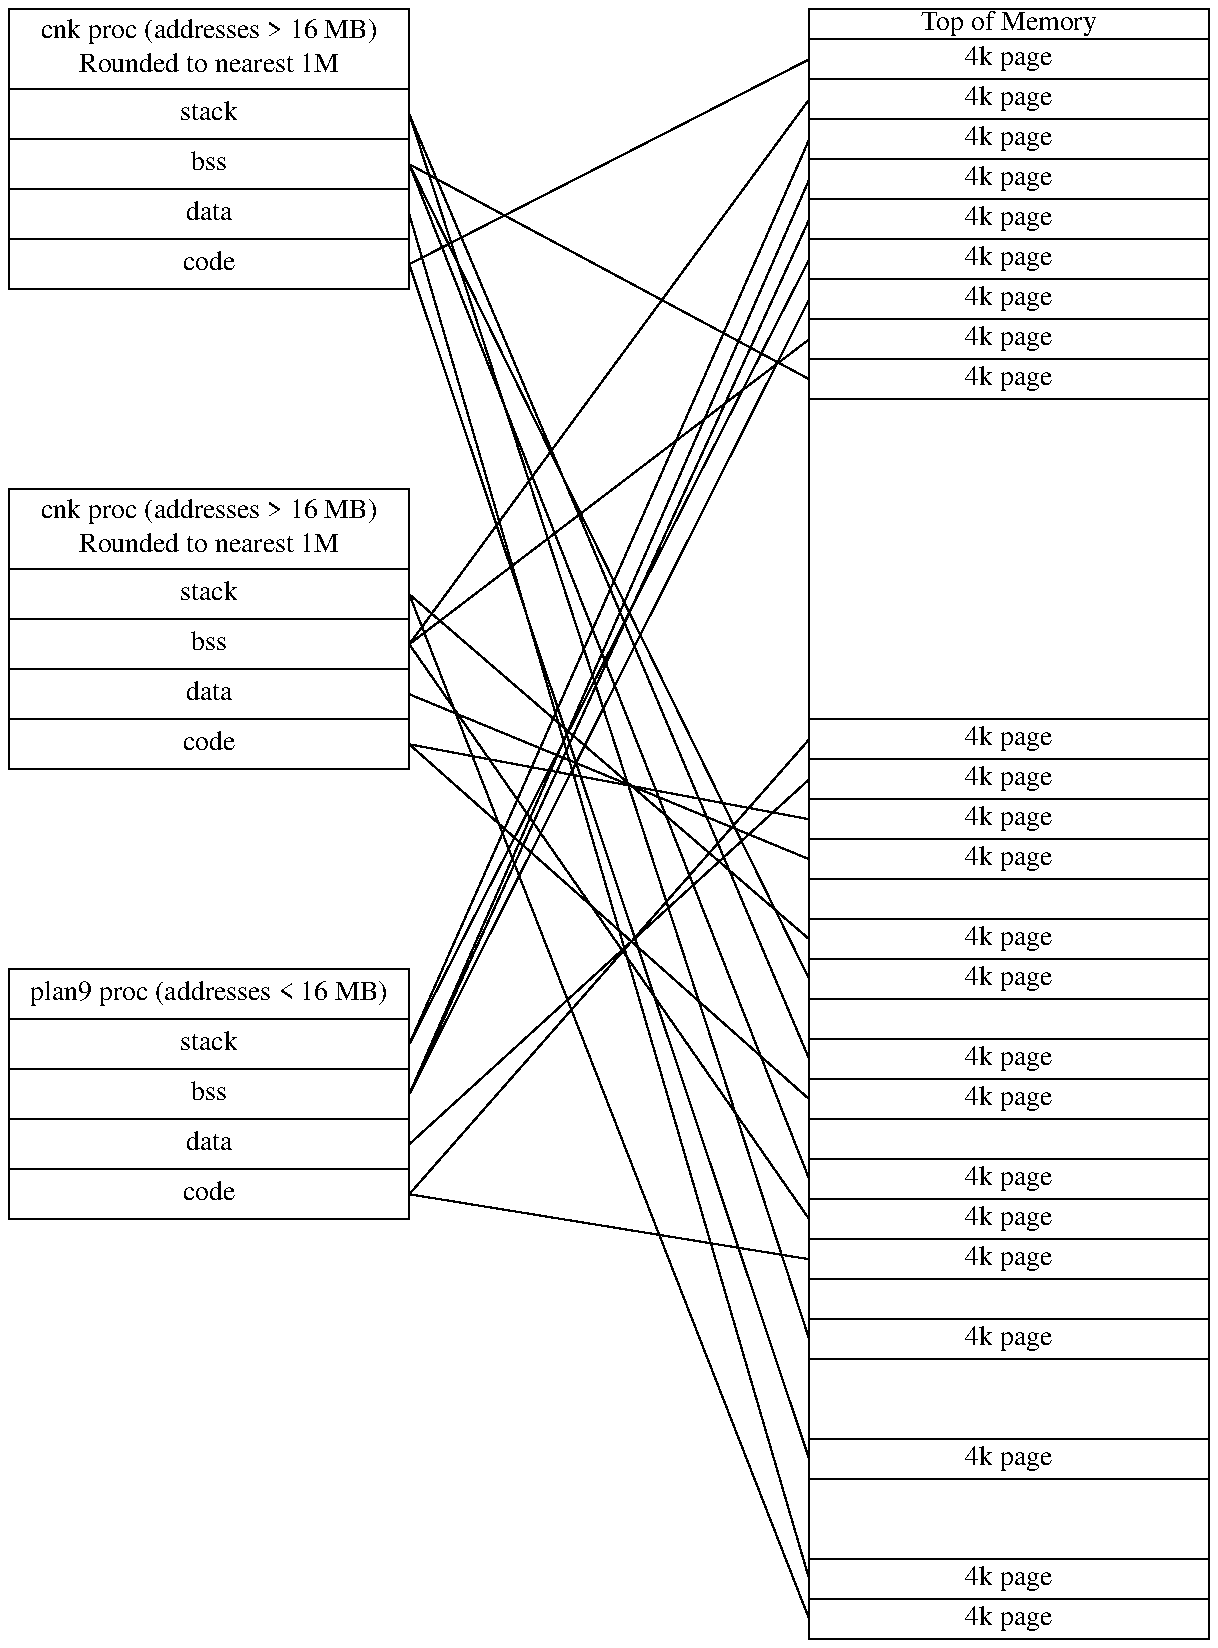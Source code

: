 .PS
define plan9  {[L:box "plan9 proc (addresses < 16 MB)"  ht $1 wid $2
	S:box "stack" with .n at last box .s ht $1 wid $2
	B:box "bss" with .n at last box.s ht $1 wid $2
	D:box "data" with .n at last box.s ht $1 wid $2
	C:box "code"with .n at last box.s ht $1 wid $2
]}
define cnk  {[L:box "cnk proc (addresses > 16 MB)" "Rounded to nearest 1M" ht $1+.15 wid $2 
	S:box "stack" with .n at last box .s ht $1 wid $2
	B:box "bss" with .n at last box.s ht $1 wid $2
	D:box "data" with .n at last box.s ht $1 wid $2
	C:box "code" with .n at last box.s ht $1 wid $2
]}

define page {$1: box "4k page" ht .2i wid 2i with .n at M.n - (0,$2); line from $3  to $1.w}

down
C: cnk(.25i, 2i) 
D: cnk(.25i, 2i) with .n at C.s - (0,1)
P: plan9(.25i, 2i)with .n at D.s - (0,1)

box "Top of Memory" wid 2i ht .15i with .ne at (5,0)
M:box wid 2i ht 8i with .n at last box.s

page(P0,1i, P.S.e)
page(P1,.4i, P.S.e)
page(P2,6i, P.C.e)
page(P3, 3.4i, P.C.e)
page(P4,1.2i, P.B.e)
page(P5,.8i, P.B.e)
page(P6,.6i, P.B.e)
page(P7, 3.6i, P.D.e)

page(C0,5i, C.S.e)
page(C1,6.4i, C.S.e)
page(C2,7i, C.C.e)
page(C3, 0i, C.C.e)
page(C4,5.6i, C.B.e)
page(C5,4.6i, C.B.e)
page(C6,1.6i, C.B.e)
page(C7, 7.6i, C.D.e)

page(DEED0,7.8i, D.S.e)
page(DEED1,4.4i, D.S.e)
page(DEED2,5.2i, D.C.e)
page(DEED3, 3.8i, D.C.e)
page(DEED4,5.8i, D.B.e)
page(DEED5,.2i, D.B.e)
page(DEED6,1.4i, D.B.e)
page(DEED7, 4.0i, D.D.e)

.PE

